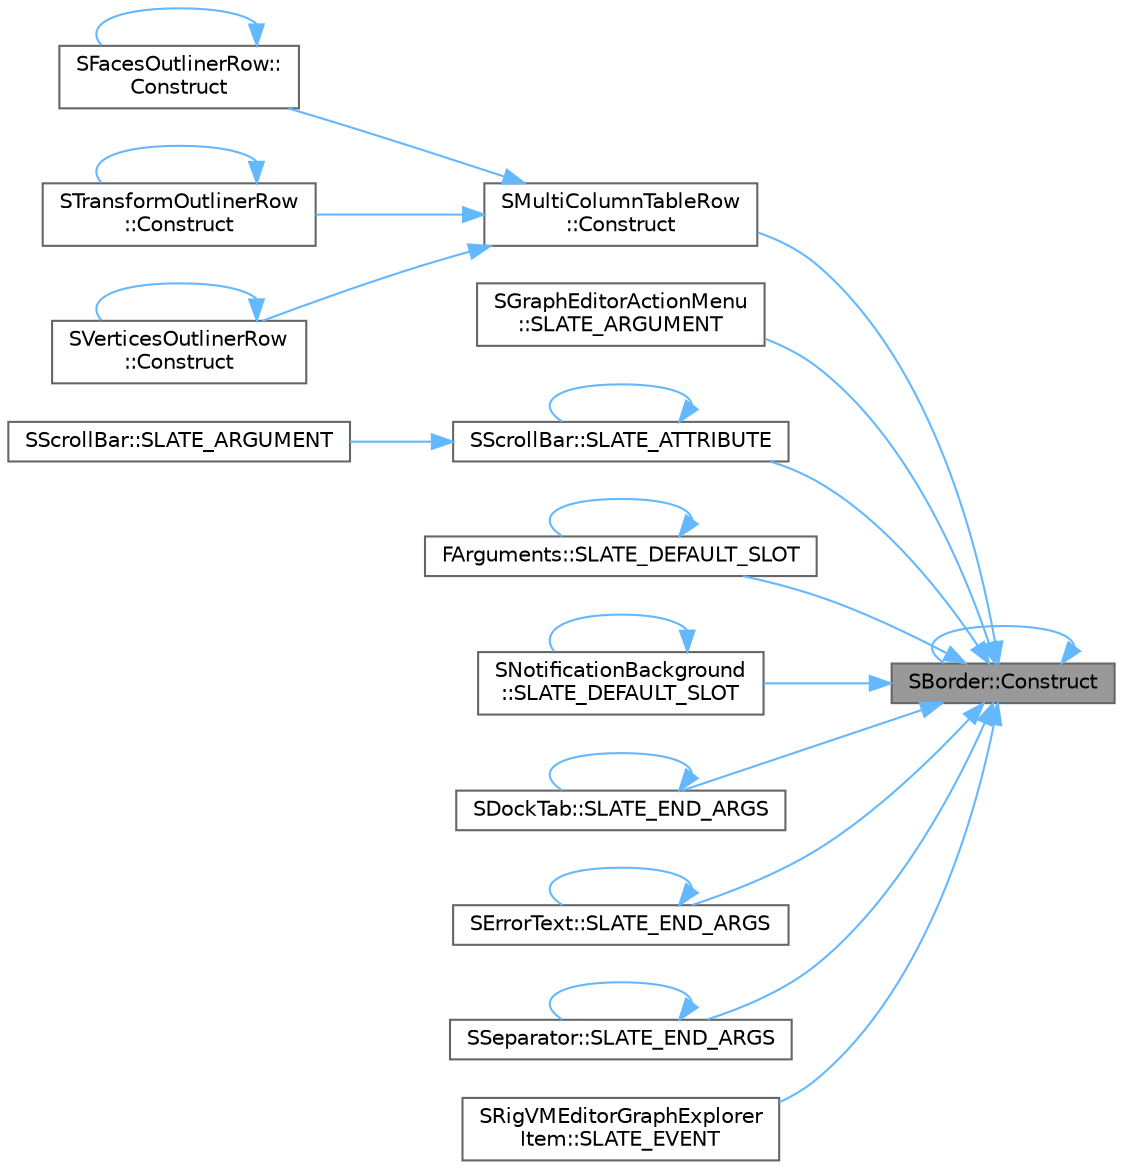 digraph "SBorder::Construct"
{
 // INTERACTIVE_SVG=YES
 // LATEX_PDF_SIZE
  bgcolor="transparent";
  edge [fontname=Helvetica,fontsize=10,labelfontname=Helvetica,labelfontsize=10];
  node [fontname=Helvetica,fontsize=10,shape=box,height=0.2,width=0.4];
  rankdir="RL";
  Node1 [id="Node000001",label="SBorder::Construct",height=0.2,width=0.4,color="gray40", fillcolor="grey60", style="filled", fontcolor="black",tooltip="Construct this widget."];
  Node1 -> Node1 [id="edge1_Node000001_Node000001",dir="back",color="steelblue1",style="solid",tooltip=" "];
  Node1 -> Node2 [id="edge2_Node000001_Node000002",dir="back",color="steelblue1",style="solid",tooltip=" "];
  Node2 [id="Node000002",label="SMultiColumnTableRow\l::Construct",height=0.2,width=0.4,color="grey40", fillcolor="white", style="filled",URL="$d9/dd3/classSMultiColumnTableRow.html#a02243e1dfa8389d8210e61ffc0a0e606",tooltip=" "];
  Node2 -> Node3 [id="edge3_Node000002_Node000003",dir="back",color="steelblue1",style="solid",tooltip=" "];
  Node3 [id="Node000003",label="SFacesOutlinerRow::\lConstruct",height=0.2,width=0.4,color="grey40", fillcolor="white", style="filled",URL="$dc/dfc/classSFacesOutlinerRow.html#a2fa97069f636abff5f8ed28599d0ea32",tooltip=" "];
  Node3 -> Node3 [id="edge4_Node000003_Node000003",dir="back",color="steelblue1",style="solid",tooltip=" "];
  Node2 -> Node4 [id="edge5_Node000002_Node000004",dir="back",color="steelblue1",style="solid",tooltip=" "];
  Node4 [id="Node000004",label="STransformOutlinerRow\l::Construct",height=0.2,width=0.4,color="grey40", fillcolor="white", style="filled",URL="$df/d2d/classSTransformOutlinerRow.html#a9f4f02c13519a240f92f613650d26df1",tooltip=" "];
  Node4 -> Node4 [id="edge6_Node000004_Node000004",dir="back",color="steelblue1",style="solid",tooltip=" "];
  Node2 -> Node5 [id="edge7_Node000002_Node000005",dir="back",color="steelblue1",style="solid",tooltip=" "];
  Node5 [id="Node000005",label="SVerticesOutlinerRow\l::Construct",height=0.2,width=0.4,color="grey40", fillcolor="white", style="filled",URL="$de/dba/classSVerticesOutlinerRow.html#a27e257a567947bdbbf75353f4a1ff948",tooltip=" "];
  Node5 -> Node5 [id="edge8_Node000005_Node000005",dir="back",color="steelblue1",style="solid",tooltip=" "];
  Node1 -> Node6 [id="edge9_Node000001_Node000006",dir="back",color="steelblue1",style="solid",tooltip=" "];
  Node6 [id="Node000006",label="SGraphEditorActionMenu\l::SLATE_ARGUMENT",height=0.2,width=0.4,color="grey40", fillcolor="white", style="filled",URL="$df/d1e/classSGraphEditorActionMenu.html#a5a4e3fcba201c10b2e0b75eb5aaf5a0f",tooltip=" "];
  Node1 -> Node7 [id="edge10_Node000001_Node000007",dir="back",color="steelblue1",style="solid",tooltip=" "];
  Node7 [id="Node000007",label="SScrollBar::SLATE_ATTRIBUTE",height=0.2,width=0.4,color="grey40", fillcolor="white", style="filled",URL="$dc/dd3/classSScrollBar.html#a048f5b5c806a3bc6f79754e98a6a0b88",tooltip="The margin around the scrollbar."];
  Node7 -> Node8 [id="edge11_Node000007_Node000008",dir="back",color="steelblue1",style="solid",tooltip=" "];
  Node8 [id="Node000008",label="SScrollBar::SLATE_ARGUMENT",height=0.2,width=0.4,color="grey40", fillcolor="white", style="filled",URL="$dc/dd3/classSScrollBar.html#a42f5b1656c7af926745ab1cf1df09f27",tooltip="The thickness of the scrollbar thumb."];
  Node7 -> Node7 [id="edge12_Node000007_Node000007",dir="back",color="steelblue1",style="solid",tooltip=" "];
  Node1 -> Node9 [id="edge13_Node000001_Node000009",dir="back",color="steelblue1",style="solid",tooltip=" "];
  Node9 [id="Node000009",label="FArguments::SLATE_DEFAULT_SLOT",height=0.2,width=0.4,color="grey40", fillcolor="white", style="filled",URL="$d4/dd9/classSTableRow.html#ac103b89bfc413a47fbdfa85c470cc862",tooltip=" "];
  Node9 -> Node9 [id="edge14_Node000009_Node000009",dir="back",color="steelblue1",style="solid",tooltip=" "];
  Node1 -> Node10 [id="edge15_Node000001_Node000010",dir="back",color="steelblue1",style="solid",tooltip=" "];
  Node10 [id="Node000010",label="SNotificationBackground\l::SLATE_DEFAULT_SLOT",height=0.2,width=0.4,color="grey40", fillcolor="white", style="filled",URL="$d9/d50/classSNotificationBackground.html#a4574ea3a446df7906089e79b5861fcc9",tooltip=" "];
  Node10 -> Node10 [id="edge16_Node000010_Node000010",dir="back",color="steelblue1",style="solid",tooltip=" "];
  Node1 -> Node11 [id="edge17_Node000001_Node000011",dir="back",color="steelblue1",style="solid",tooltip=" "];
  Node11 [id="Node000011",label="SDockTab::SLATE_END_ARGS",height=0.2,width=0.4,color="grey40", fillcolor="white", style="filled",URL="$d8/deb/classSDockTab.html#abae58a32b22406a8bcd5eb73076e7546",tooltip="Construct the widget from the declaration."];
  Node11 -> Node11 [id="edge18_Node000011_Node000011",dir="back",color="steelblue1",style="solid",tooltip=" "];
  Node1 -> Node12 [id="edge19_Node000001_Node000012",dir="back",color="steelblue1",style="solid",tooltip=" "];
  Node12 [id="Node000012",label="SErrorText::SLATE_END_ARGS",height=0.2,width=0.4,color="grey40", fillcolor="white", style="filled",URL="$da/d77/classSErrorText.html#a7588f9a98e46f6aef41c6b697fe71dae",tooltip=" "];
  Node12 -> Node12 [id="edge20_Node000012_Node000012",dir="back",color="steelblue1",style="solid",tooltip=" "];
  Node1 -> Node13 [id="edge21_Node000001_Node000013",dir="back",color="steelblue1",style="solid",tooltip=" "];
  Node13 [id="Node000013",label="SSeparator::SLATE_END_ARGS",height=0.2,width=0.4,color="grey40", fillcolor="white", style="filled",URL="$df/d69/classSSeparator.html#a85c4e58cd150d3b98539ec84ab178c34",tooltip="Construct this widget."];
  Node13 -> Node13 [id="edge22_Node000013_Node000013",dir="back",color="steelblue1",style="solid",tooltip=" "];
  Node1 -> Node14 [id="edge23_Node000001_Node000014",dir="back",color="steelblue1",style="solid",tooltip=" "];
  Node14 [id="Node000014",label="SRigVMEditorGraphExplorer\lItem::SLATE_EVENT",height=0.2,width=0.4,color="grey40", fillcolor="white", style="filled",URL="$d7/d35/classSRigVMEditorGraphExplorerItem.html#a5cb5d1071f9eef1c7ac672c237751318",tooltip=" "];
}
